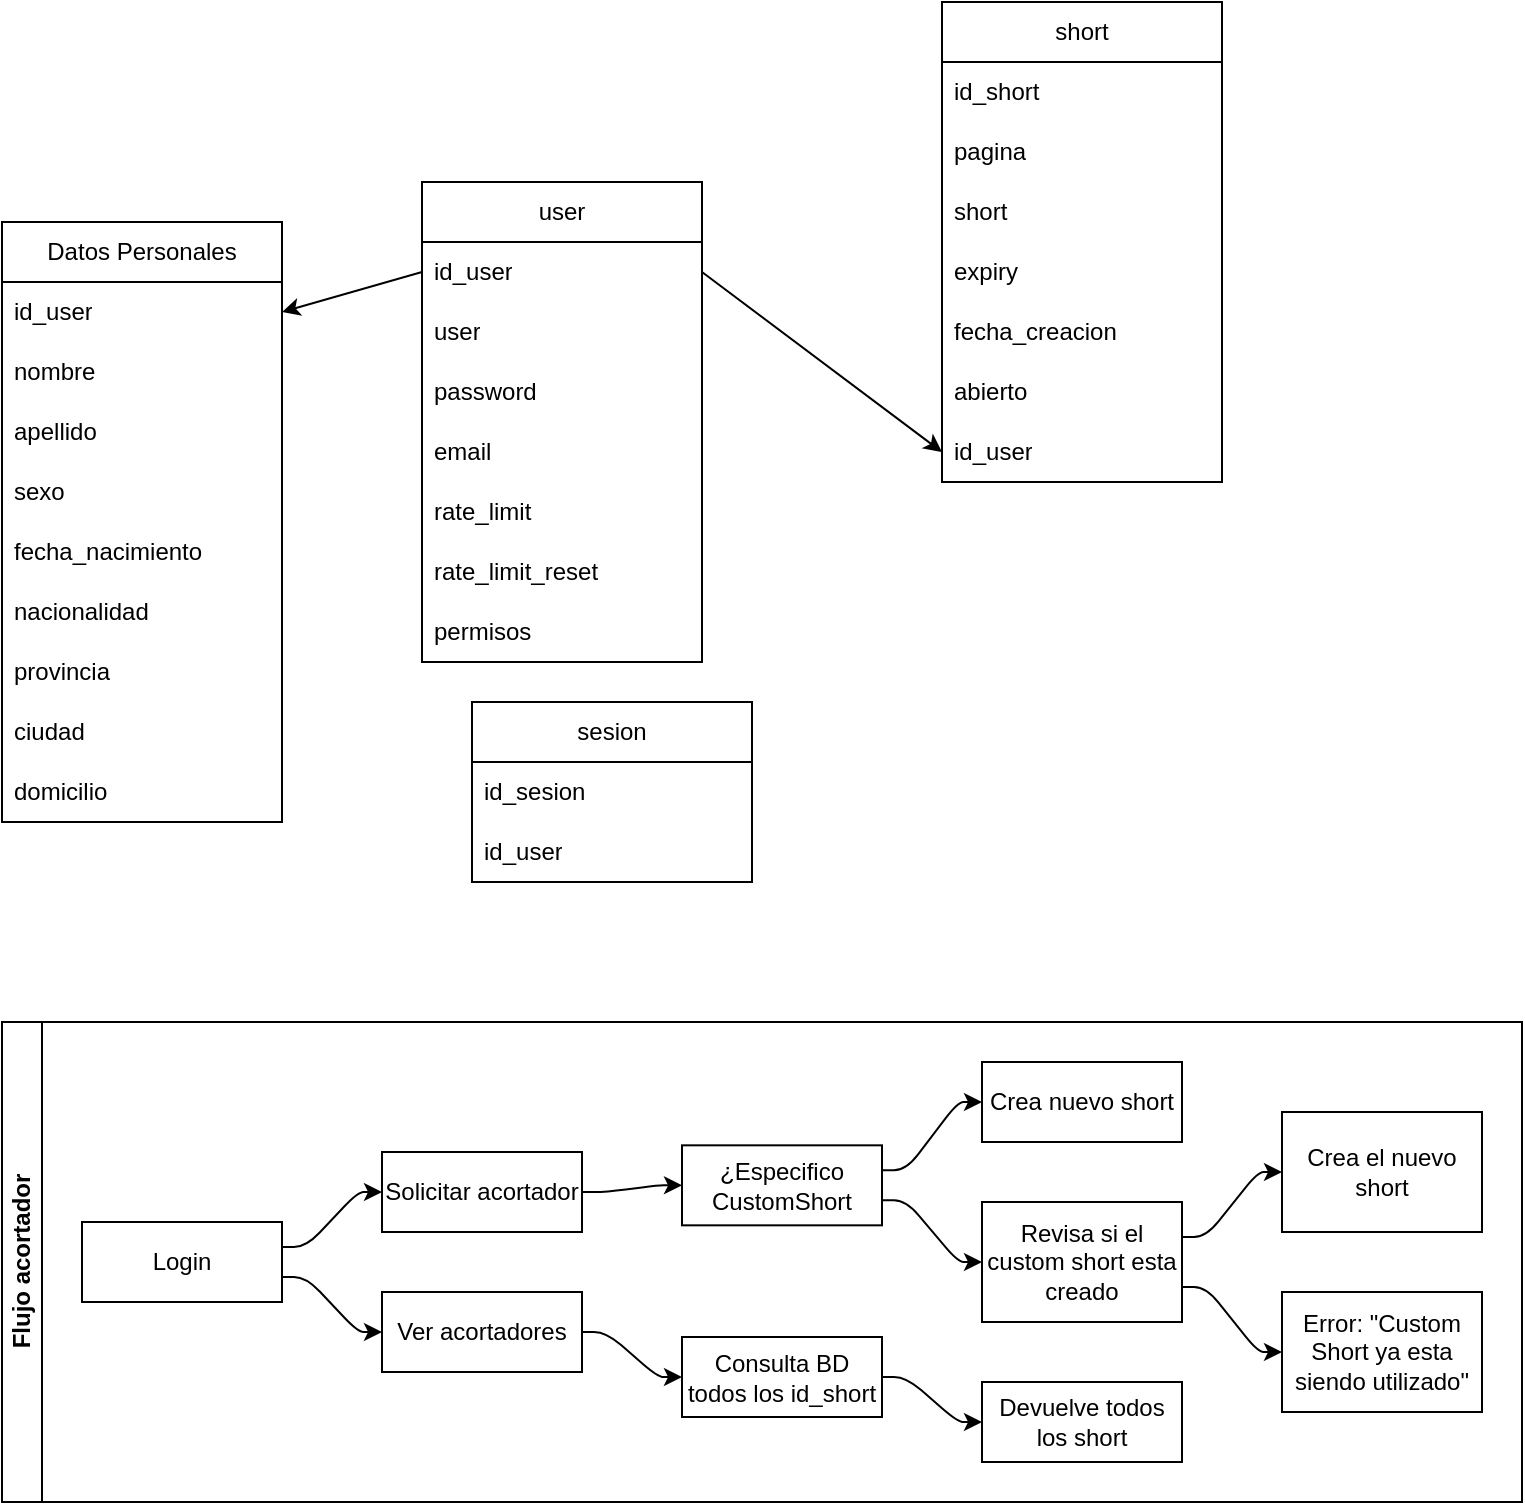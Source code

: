 <mxfile>
    <diagram id="nEEJK34xJqeLGuZ7nLwP" name="Page-1">
        <mxGraphModel dx="1381" dy="494" grid="1" gridSize="10" guides="1" tooltips="1" connect="1" arrows="1" fold="1" page="1" pageScale="1" pageWidth="850" pageHeight="1100" math="0" shadow="0">
            <root>
                <mxCell id="0"/>
                <mxCell id="1" parent="0"/>
                <mxCell id="2" value="user" style="swimlane;fontStyle=0;childLayout=stackLayout;horizontal=1;startSize=30;horizontalStack=0;resizeParent=1;resizeParentMax=0;resizeLast=0;collapsible=1;marginBottom=0;whiteSpace=wrap;html=1;" parent="1" vertex="1">
                    <mxGeometry x="260" y="120" width="140" height="240" as="geometry"/>
                </mxCell>
                <mxCell id="3" value="id_user" style="text;strokeColor=none;fillColor=none;align=left;verticalAlign=middle;spacingLeft=4;spacingRight=4;overflow=hidden;points=[[0,0.5],[1,0.5]];portConstraint=eastwest;rotatable=0;whiteSpace=wrap;html=1;" parent="2" vertex="1">
                    <mxGeometry y="30" width="140" height="30" as="geometry"/>
                </mxCell>
                <mxCell id="4" value="user" style="text;strokeColor=none;fillColor=none;align=left;verticalAlign=middle;spacingLeft=4;spacingRight=4;overflow=hidden;points=[[0,0.5],[1,0.5]];portConstraint=eastwest;rotatable=0;whiteSpace=wrap;html=1;" parent="2" vertex="1">
                    <mxGeometry y="60" width="140" height="30" as="geometry"/>
                </mxCell>
                <mxCell id="5" value="password" style="text;strokeColor=none;fillColor=none;align=left;verticalAlign=middle;spacingLeft=4;spacingRight=4;overflow=hidden;points=[[0,0.5],[1,0.5]];portConstraint=eastwest;rotatable=0;whiteSpace=wrap;html=1;" parent="2" vertex="1">
                    <mxGeometry y="90" width="140" height="30" as="geometry"/>
                </mxCell>
                <mxCell id="6" value="email" style="text;strokeColor=none;fillColor=none;align=left;verticalAlign=middle;spacingLeft=4;spacingRight=4;overflow=hidden;points=[[0,0.5],[1,0.5]];portConstraint=eastwest;rotatable=0;whiteSpace=wrap;html=1;" parent="2" vertex="1">
                    <mxGeometry y="120" width="140" height="30" as="geometry"/>
                </mxCell>
                <mxCell id="22" value="rate_limit" style="text;strokeColor=none;fillColor=none;align=left;verticalAlign=middle;spacingLeft=4;spacingRight=4;overflow=hidden;points=[[0,0.5],[1,0.5]];portConstraint=eastwest;rotatable=0;whiteSpace=wrap;html=1;" parent="2" vertex="1">
                    <mxGeometry y="150" width="140" height="30" as="geometry"/>
                </mxCell>
                <mxCell id="23" value="rate_limit_reset" style="text;strokeColor=none;fillColor=none;align=left;verticalAlign=middle;spacingLeft=4;spacingRight=4;overflow=hidden;points=[[0,0.5],[1,0.5]];portConstraint=eastwest;rotatable=0;whiteSpace=wrap;html=1;" parent="2" vertex="1">
                    <mxGeometry y="180" width="140" height="30" as="geometry"/>
                </mxCell>
                <mxCell id="26" value="permisos" style="text;strokeColor=none;fillColor=none;align=left;verticalAlign=middle;spacingLeft=4;spacingRight=4;overflow=hidden;points=[[0,0.5],[1,0.5]];portConstraint=eastwest;rotatable=0;whiteSpace=wrap;html=1;" parent="2" vertex="1">
                    <mxGeometry y="210" width="140" height="30" as="geometry"/>
                </mxCell>
                <mxCell id="7" value="Datos Personales" style="swimlane;fontStyle=0;childLayout=stackLayout;horizontal=1;startSize=30;horizontalStack=0;resizeParent=1;resizeParentMax=0;resizeLast=0;collapsible=1;marginBottom=0;whiteSpace=wrap;html=1;" parent="1" vertex="1">
                    <mxGeometry x="50" y="140" width="140" height="300" as="geometry"/>
                </mxCell>
                <mxCell id="8" value="id_user" style="text;strokeColor=none;fillColor=none;align=left;verticalAlign=middle;spacingLeft=4;spacingRight=4;overflow=hidden;points=[[0,0.5],[1,0.5]];portConstraint=eastwest;rotatable=0;whiteSpace=wrap;html=1;" parent="7" vertex="1">
                    <mxGeometry y="30" width="140" height="30" as="geometry"/>
                </mxCell>
                <mxCell id="9" value="nombre" style="text;strokeColor=none;fillColor=none;align=left;verticalAlign=middle;spacingLeft=4;spacingRight=4;overflow=hidden;points=[[0,0.5],[1,0.5]];portConstraint=eastwest;rotatable=0;whiteSpace=wrap;html=1;" parent="7" vertex="1">
                    <mxGeometry y="60" width="140" height="30" as="geometry"/>
                </mxCell>
                <mxCell id="10" value="apellido" style="text;strokeColor=none;fillColor=none;align=left;verticalAlign=middle;spacingLeft=4;spacingRight=4;overflow=hidden;points=[[0,0.5],[1,0.5]];portConstraint=eastwest;rotatable=0;whiteSpace=wrap;html=1;" parent="7" vertex="1">
                    <mxGeometry y="90" width="140" height="30" as="geometry"/>
                </mxCell>
                <mxCell id="11" value="sexo" style="text;strokeColor=none;fillColor=none;align=left;verticalAlign=middle;spacingLeft=4;spacingRight=4;overflow=hidden;points=[[0,0.5],[1,0.5]];portConstraint=eastwest;rotatable=0;whiteSpace=wrap;html=1;" parent="7" vertex="1">
                    <mxGeometry y="120" width="140" height="30" as="geometry"/>
                </mxCell>
                <mxCell id="31" value="fecha_nacimiento" style="text;strokeColor=none;fillColor=none;align=left;verticalAlign=middle;spacingLeft=4;spacingRight=4;overflow=hidden;points=[[0,0.5],[1,0.5]];portConstraint=eastwest;rotatable=0;whiteSpace=wrap;html=1;" parent="7" vertex="1">
                    <mxGeometry y="150" width="140" height="30" as="geometry"/>
                </mxCell>
                <mxCell id="12" value="nacionalidad" style="text;strokeColor=none;fillColor=none;align=left;verticalAlign=middle;spacingLeft=4;spacingRight=4;overflow=hidden;points=[[0,0.5],[1,0.5]];portConstraint=eastwest;rotatable=0;whiteSpace=wrap;html=1;" parent="7" vertex="1">
                    <mxGeometry y="180" width="140" height="30" as="geometry"/>
                </mxCell>
                <mxCell id="13" value="provincia" style="text;strokeColor=none;fillColor=none;align=left;verticalAlign=middle;spacingLeft=4;spacingRight=4;overflow=hidden;points=[[0,0.5],[1,0.5]];portConstraint=eastwest;rotatable=0;whiteSpace=wrap;html=1;" parent="7" vertex="1">
                    <mxGeometry y="210" width="140" height="30" as="geometry"/>
                </mxCell>
                <mxCell id="14" value="ciudad" style="text;strokeColor=none;fillColor=none;align=left;verticalAlign=middle;spacingLeft=4;spacingRight=4;overflow=hidden;points=[[0,0.5],[1,0.5]];portConstraint=eastwest;rotatable=0;whiteSpace=wrap;html=1;" parent="7" vertex="1">
                    <mxGeometry y="240" width="140" height="30" as="geometry"/>
                </mxCell>
                <mxCell id="15" value="domicilio" style="text;strokeColor=none;fillColor=none;align=left;verticalAlign=middle;spacingLeft=4;spacingRight=4;overflow=hidden;points=[[0,0.5],[1,0.5]];portConstraint=eastwest;rotatable=0;whiteSpace=wrap;html=1;" parent="7" vertex="1">
                    <mxGeometry y="270" width="140" height="30" as="geometry"/>
                </mxCell>
                <mxCell id="16" value="short" style="swimlane;fontStyle=0;childLayout=stackLayout;horizontal=1;startSize=30;horizontalStack=0;resizeParent=1;resizeParentMax=0;resizeLast=0;collapsible=1;marginBottom=0;whiteSpace=wrap;html=1;" parent="1" vertex="1">
                    <mxGeometry x="520" y="30" width="140" height="240" as="geometry"/>
                </mxCell>
                <mxCell id="17" value="id_short" style="text;strokeColor=none;fillColor=none;align=left;verticalAlign=middle;spacingLeft=4;spacingRight=4;overflow=hidden;points=[[0,0.5],[1,0.5]];portConstraint=eastwest;rotatable=0;whiteSpace=wrap;html=1;" parent="16" vertex="1">
                    <mxGeometry y="30" width="140" height="30" as="geometry"/>
                </mxCell>
                <mxCell id="18" value="pagina" style="text;strokeColor=none;fillColor=none;align=left;verticalAlign=middle;spacingLeft=4;spacingRight=4;overflow=hidden;points=[[0,0.5],[1,0.5]];portConstraint=eastwest;rotatable=0;whiteSpace=wrap;html=1;" parent="16" vertex="1">
                    <mxGeometry y="60" width="140" height="30" as="geometry"/>
                </mxCell>
                <mxCell id="19" value="short" style="text;strokeColor=none;fillColor=none;align=left;verticalAlign=middle;spacingLeft=4;spacingRight=4;overflow=hidden;points=[[0,0.5],[1,0.5]];portConstraint=eastwest;rotatable=0;whiteSpace=wrap;html=1;" parent="16" vertex="1">
                    <mxGeometry y="90" width="140" height="30" as="geometry"/>
                </mxCell>
                <mxCell id="21" value="expiry" style="text;strokeColor=none;fillColor=none;align=left;verticalAlign=middle;spacingLeft=4;spacingRight=4;overflow=hidden;points=[[0,0.5],[1,0.5]];portConstraint=eastwest;rotatable=0;whiteSpace=wrap;html=1;" parent="16" vertex="1">
                    <mxGeometry y="120" width="140" height="30" as="geometry"/>
                </mxCell>
                <mxCell id="30" value="fecha_creacion" style="text;strokeColor=none;fillColor=none;align=left;verticalAlign=middle;spacingLeft=4;spacingRight=4;overflow=hidden;points=[[0,0.5],[1,0.5]];portConstraint=eastwest;rotatable=0;whiteSpace=wrap;html=1;" parent="16" vertex="1">
                    <mxGeometry y="150" width="140" height="30" as="geometry"/>
                </mxCell>
                <mxCell id="29" value="abierto" style="text;strokeColor=none;fillColor=none;align=left;verticalAlign=middle;spacingLeft=4;spacingRight=4;overflow=hidden;points=[[0,0.5],[1,0.5]];portConstraint=eastwest;rotatable=0;whiteSpace=wrap;html=1;" parent="16" vertex="1">
                    <mxGeometry y="180" width="140" height="30" as="geometry"/>
                </mxCell>
                <mxCell id="27" value="id_user" style="text;strokeColor=none;fillColor=none;align=left;verticalAlign=middle;spacingLeft=4;spacingRight=4;overflow=hidden;points=[[0,0.5],[1,0.5]];portConstraint=eastwest;rotatable=0;whiteSpace=wrap;html=1;" parent="16" vertex="1">
                    <mxGeometry y="210" width="140" height="30" as="geometry"/>
                </mxCell>
                <mxCell id="25" style="edgeStyle=none;html=1;exitX=0;exitY=0.5;exitDx=0;exitDy=0;entryX=1;entryY=0.5;entryDx=0;entryDy=0;" parent="1" source="3" target="8" edge="1">
                    <mxGeometry relative="1" as="geometry"/>
                </mxCell>
                <mxCell id="28" style="edgeStyle=none;html=1;exitX=1;exitY=0.5;exitDx=0;exitDy=0;entryX=0;entryY=0.5;entryDx=0;entryDy=0;" parent="1" source="3" target="27" edge="1">
                    <mxGeometry relative="1" as="geometry"/>
                </mxCell>
                <mxCell id="32" value="Flujo acortador" style="swimlane;html=1;startSize=20;horizontal=0;childLayout=flowLayout;flowOrientation=west;resizable=0;interRankCellSpacing=50;containerType=tree;fontSize=12;" parent="1" vertex="1">
                    <mxGeometry x="50" y="540" width="760" height="240" as="geometry"/>
                </mxCell>
                <mxCell id="33" value="Login" style="whiteSpace=wrap;html=1;" parent="32" vertex="1">
                    <mxGeometry x="40" y="100" width="100" height="40" as="geometry"/>
                </mxCell>
                <mxCell id="34" value="Solicitar acortador" style="whiteSpace=wrap;html=1;" parent="32" vertex="1">
                    <mxGeometry x="190" y="65" width="100" height="40" as="geometry"/>
                </mxCell>
                <mxCell id="35" value="" style="html=1;rounded=1;curved=0;sourcePerimeterSpacing=0;targetPerimeterSpacing=0;startSize=6;endSize=6;noEdgeStyle=1;orthogonal=1;" parent="32" source="33" target="34" edge="1">
                    <mxGeometry relative="1" as="geometry">
                        <Array as="points">
                            <mxPoint x="152" y="112.5"/>
                            <mxPoint x="178" y="85"/>
                        </Array>
                    </mxGeometry>
                </mxCell>
                <mxCell id="36" value="Ver acortadores" style="whiteSpace=wrap;html=1;" parent="32" vertex="1">
                    <mxGeometry x="190" y="135" width="100" height="40" as="geometry"/>
                </mxCell>
                <mxCell id="37" value="" style="html=1;rounded=1;curved=0;sourcePerimeterSpacing=0;targetPerimeterSpacing=0;startSize=6;endSize=6;noEdgeStyle=1;orthogonal=1;" parent="32" source="33" target="36" edge="1">
                    <mxGeometry relative="1" as="geometry">
                        <Array as="points">
                            <mxPoint x="152" y="127.5"/>
                            <mxPoint x="178" y="155"/>
                        </Array>
                    </mxGeometry>
                </mxCell>
                <mxCell id="38" value="¿Especifico CustomShort" style="whiteSpace=wrap;html=1;" parent="32" vertex="1">
                    <mxGeometry x="340" y="61.667" width="100" height="40" as="geometry"/>
                </mxCell>
                <mxCell id="39" value="" style="html=1;rounded=1;curved=0;sourcePerimeterSpacing=0;targetPerimeterSpacing=0;startSize=6;endSize=6;noEdgeStyle=1;orthogonal=1;" parent="32" source="34" target="38" edge="1">
                    <mxGeometry relative="1" as="geometry">
                        <Array as="points">
                            <mxPoint x="302" y="85"/>
                            <mxPoint x="328" y="81.667"/>
                        </Array>
                    </mxGeometry>
                </mxCell>
                <mxCell id="56" value="" style="html=1;rounded=1;curved=0;sourcePerimeterSpacing=0;targetPerimeterSpacing=0;startSize=6;endSize=6;noEdgeStyle=1;orthogonal=1;" parent="32" source="38" target="57" edge="1">
                    <mxGeometry relative="1" as="geometry">
                        <mxPoint x="1300" y="1130" as="sourcePoint"/>
                        <Array as="points">
                            <mxPoint x="452" y="74.167"/>
                            <mxPoint x="478" y="40"/>
                        </Array>
                    </mxGeometry>
                </mxCell>
                <mxCell id="57" value="Crea nuevo short" style="whiteSpace=wrap;html=1;" parent="32" vertex="1">
                    <mxGeometry x="490" y="20" width="100" height="40" as="geometry"/>
                </mxCell>
                <mxCell id="58" value="" style="html=1;rounded=1;curved=0;sourcePerimeterSpacing=0;targetPerimeterSpacing=0;startSize=6;endSize=6;noEdgeStyle=1;orthogonal=1;" parent="32" source="36" target="59" edge="1">
                    <mxGeometry relative="1" as="geometry">
                        <mxPoint x="1070" y="1062.5" as="sourcePoint"/>
                        <Array as="points">
                            <mxPoint x="302" y="155"/>
                            <mxPoint x="328" y="177.5"/>
                        </Array>
                    </mxGeometry>
                </mxCell>
                <mxCell id="59" value="Consulta BD todos los id_short" style="whiteSpace=wrap;html=1;" parent="32" vertex="1">
                    <mxGeometry x="340" y="157.5" width="100" height="40" as="geometry"/>
                </mxCell>
                <mxCell id="61" value="" style="html=1;rounded=1;curved=0;sourcePerimeterSpacing=0;targetPerimeterSpacing=0;startSize=6;endSize=6;noEdgeStyle=1;orthogonal=1;" parent="32" source="59" target="62" edge="1">
                    <mxGeometry relative="1" as="geometry">
                        <mxPoint x="940" y="950" as="sourcePoint"/>
                        <Array as="points">
                            <mxPoint x="452" y="177.5"/>
                            <mxPoint x="478" y="200"/>
                        </Array>
                    </mxGeometry>
                </mxCell>
                <mxCell id="62" value="Devuelve todos los short" style="whiteSpace=wrap;html=1;" parent="32" vertex="1">
                    <mxGeometry x="490" y="180" width="100" height="40" as="geometry"/>
                </mxCell>
                <mxCell id="63" value="" style="html=1;rounded=1;curved=0;sourcePerimeterSpacing=0;targetPerimeterSpacing=0;startSize=6;endSize=6;noEdgeStyle=1;orthogonal=1;" parent="32" source="38" target="64" edge="1">
                    <mxGeometry relative="1" as="geometry">
                        <mxPoint x="1010.0" y="840" as="sourcePoint"/>
                        <Array as="points">
                            <mxPoint x="452" y="89.167"/>
                            <mxPoint x="478" y="120"/>
                        </Array>
                    </mxGeometry>
                </mxCell>
                <mxCell id="64" value="Revisa si el custom short esta creado" style="whiteSpace=wrap;html=1;" parent="32" vertex="1">
                    <mxGeometry x="490" y="90" width="100" height="60" as="geometry"/>
                </mxCell>
                <mxCell id="67" value="" style="html=1;rounded=1;curved=0;sourcePerimeterSpacing=0;targetPerimeterSpacing=0;startSize=6;endSize=6;noEdgeStyle=1;orthogonal=1;" parent="32" source="64" target="68" edge="1">
                    <mxGeometry relative="1" as="geometry">
                        <mxPoint x="690" y="729.167" as="sourcePoint"/>
                        <Array as="points">
                            <mxPoint x="602" y="107.5"/>
                            <mxPoint x="628" y="75"/>
                        </Array>
                    </mxGeometry>
                </mxCell>
                <mxCell id="68" value="Crea el nuevo short" style="whiteSpace=wrap;html=1;" parent="32" vertex="1">
                    <mxGeometry x="640" y="45" width="100" height="60" as="geometry"/>
                </mxCell>
                <mxCell id="69" value="" style="html=1;rounded=1;curved=0;sourcePerimeterSpacing=0;targetPerimeterSpacing=0;startSize=6;endSize=6;noEdgeStyle=1;orthogonal=1;" parent="32" source="64" target="70" edge="1">
                    <mxGeometry relative="1" as="geometry">
                        <mxPoint x="760" y="720" as="sourcePoint"/>
                        <Array as="points">
                            <mxPoint x="602" y="132.5"/>
                            <mxPoint x="628" y="165"/>
                        </Array>
                    </mxGeometry>
                </mxCell>
                <mxCell id="70" value="Error: &quot;Custom Short ya esta siendo utilizado&quot;" style="whiteSpace=wrap;html=1;" parent="32" vertex="1">
                    <mxGeometry x="640" y="135" width="100" height="60" as="geometry"/>
                </mxCell>
                <mxCell id="71" value="sesion" style="swimlane;fontStyle=0;childLayout=stackLayout;horizontal=1;startSize=30;horizontalStack=0;resizeParent=1;resizeParentMax=0;resizeLast=0;collapsible=1;marginBottom=0;whiteSpace=wrap;html=1;" vertex="1" parent="1">
                    <mxGeometry x="285" y="380" width="140" height="90" as="geometry"/>
                </mxCell>
                <mxCell id="72" value="id_sesion" style="text;strokeColor=none;fillColor=none;align=left;verticalAlign=middle;spacingLeft=4;spacingRight=4;overflow=hidden;points=[[0,0.5],[1,0.5]];portConstraint=eastwest;rotatable=0;whiteSpace=wrap;html=1;" vertex="1" parent="71">
                    <mxGeometry y="30" width="140" height="30" as="geometry"/>
                </mxCell>
                <mxCell id="73" value="id_user" style="text;strokeColor=none;fillColor=none;align=left;verticalAlign=middle;spacingLeft=4;spacingRight=4;overflow=hidden;points=[[0,0.5],[1,0.5]];portConstraint=eastwest;rotatable=0;whiteSpace=wrap;html=1;" vertex="1" parent="71">
                    <mxGeometry y="60" width="140" height="30" as="geometry"/>
                </mxCell>
            </root>
        </mxGraphModel>
    </diagram>
</mxfile>